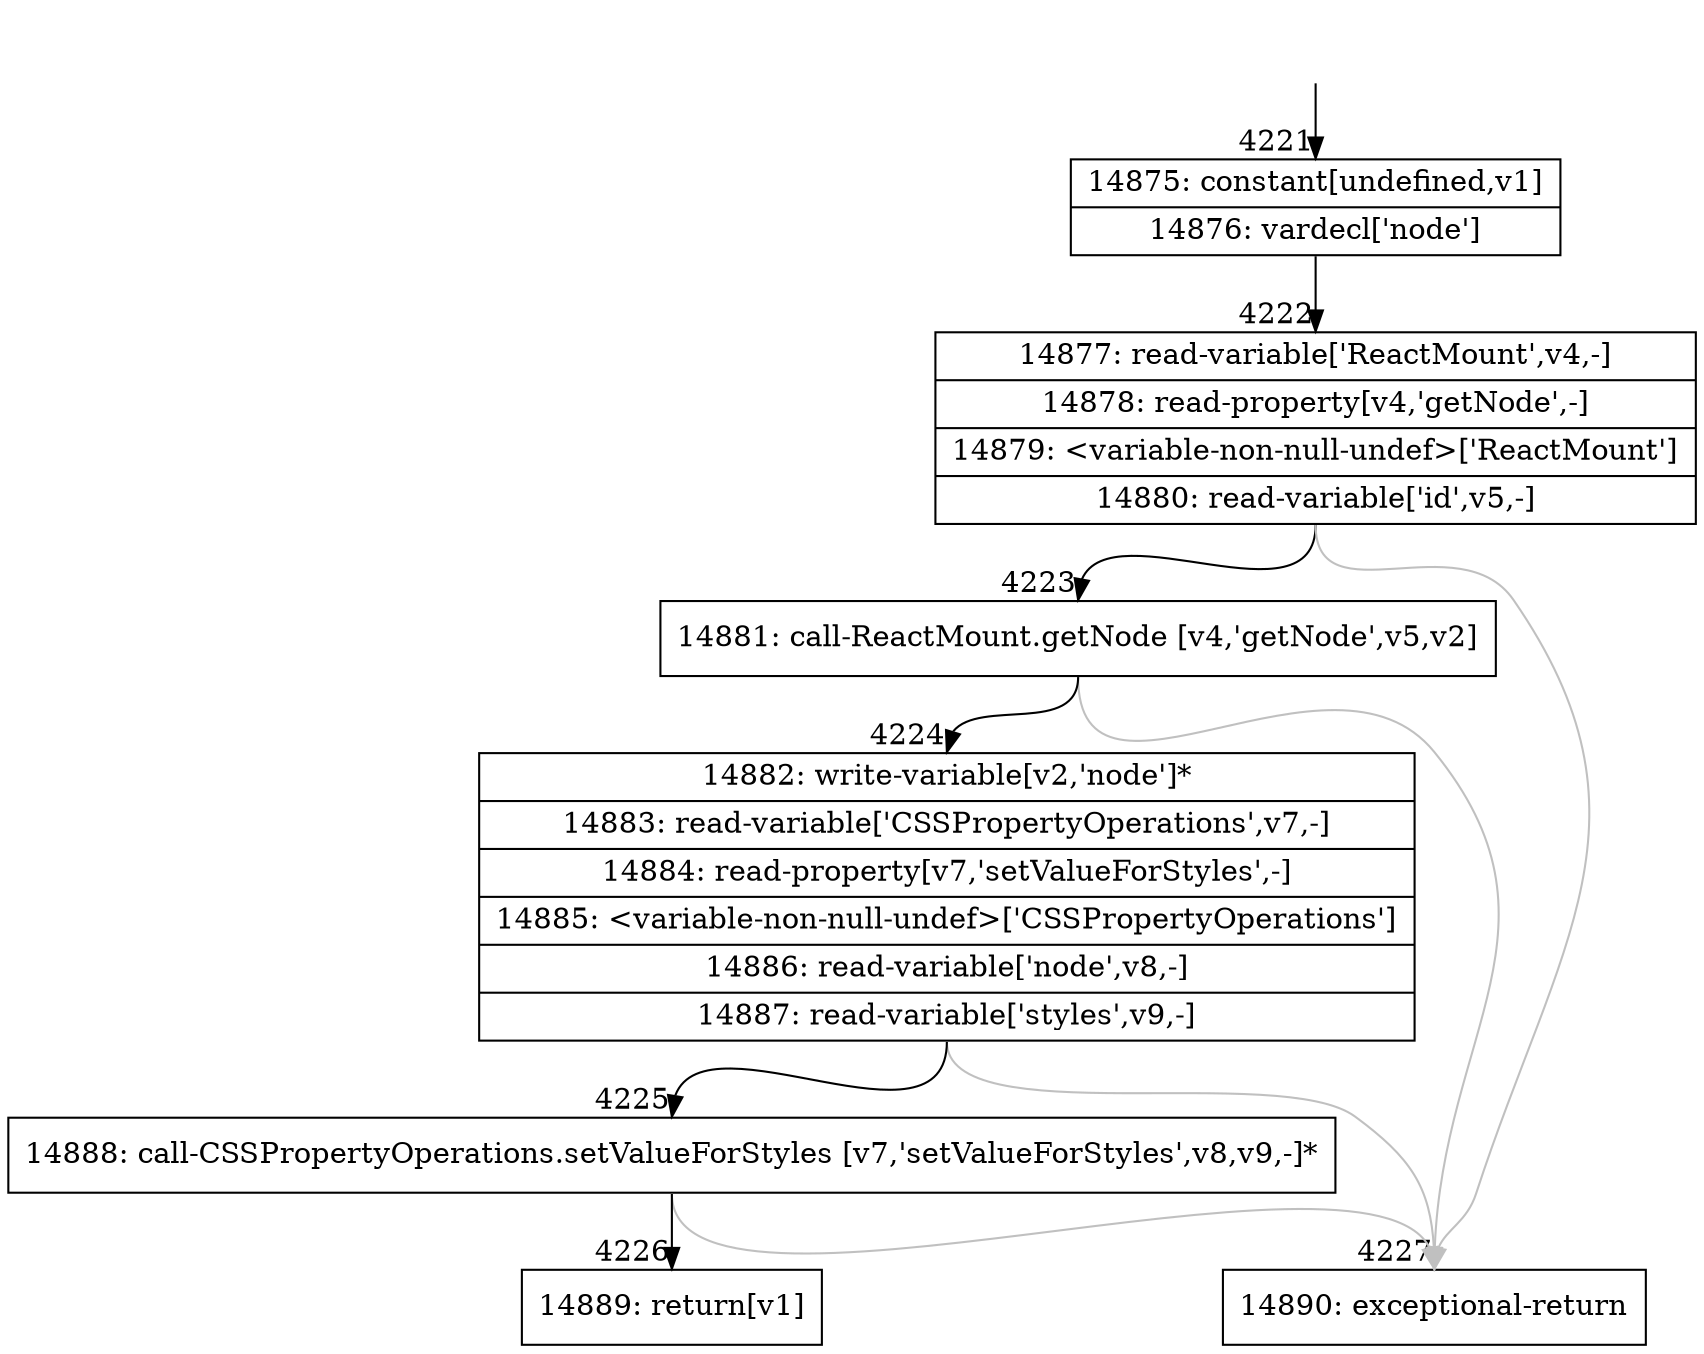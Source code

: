 digraph {
rankdir="TD"
BB_entry284[shape=none,label=""];
BB_entry284 -> BB4221 [tailport=s, headport=n, headlabel="    4221"]
BB4221 [shape=record label="{14875: constant[undefined,v1]|14876: vardecl['node']}" ] 
BB4221 -> BB4222 [tailport=s, headport=n, headlabel="      4222"]
BB4222 [shape=record label="{14877: read-variable['ReactMount',v4,-]|14878: read-property[v4,'getNode',-]|14879: \<variable-non-null-undef\>['ReactMount']|14880: read-variable['id',v5,-]}" ] 
BB4222 -> BB4223 [tailport=s, headport=n, headlabel="      4223"]
BB4222 -> BB4227 [tailport=s, headport=n, color=gray, headlabel="      4227"]
BB4223 [shape=record label="{14881: call-ReactMount.getNode [v4,'getNode',v5,v2]}" ] 
BB4223 -> BB4224 [tailport=s, headport=n, headlabel="      4224"]
BB4223 -> BB4227 [tailport=s, headport=n, color=gray]
BB4224 [shape=record label="{14882: write-variable[v2,'node']*|14883: read-variable['CSSPropertyOperations',v7,-]|14884: read-property[v7,'setValueForStyles',-]|14885: \<variable-non-null-undef\>['CSSPropertyOperations']|14886: read-variable['node',v8,-]|14887: read-variable['styles',v9,-]}" ] 
BB4224 -> BB4225 [tailport=s, headport=n, headlabel="      4225"]
BB4224 -> BB4227 [tailport=s, headport=n, color=gray]
BB4225 [shape=record label="{14888: call-CSSPropertyOperations.setValueForStyles [v7,'setValueForStyles',v8,v9,-]*}" ] 
BB4225 -> BB4226 [tailport=s, headport=n, headlabel="      4226"]
BB4225 -> BB4227 [tailport=s, headport=n, color=gray]
BB4226 [shape=record label="{14889: return[v1]}" ] 
BB4227 [shape=record label="{14890: exceptional-return}" ] 
//#$~ 8068
}
